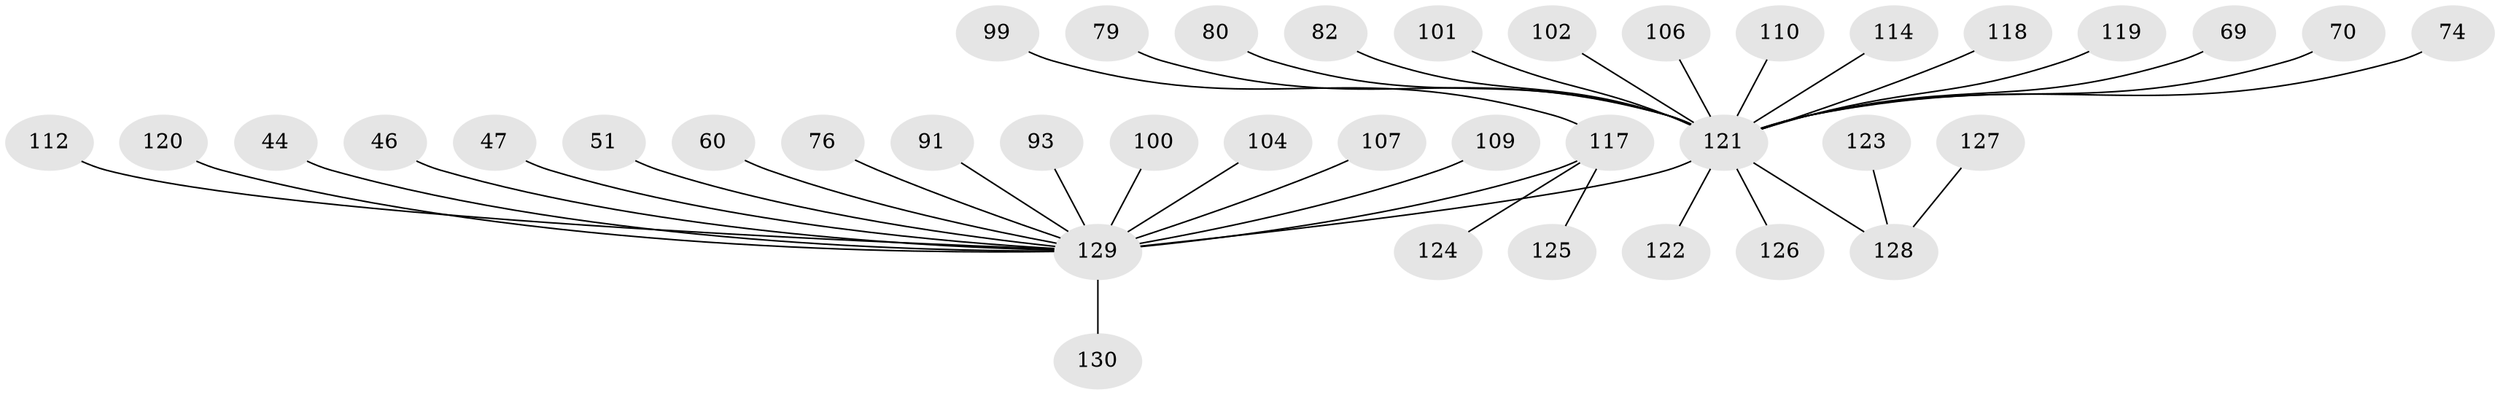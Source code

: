 // original degree distribution, {19: 0.007692307692307693, 21: 0.007692307692307693, 10: 0.007692307692307693, 1: 0.6846153846153846, 4: 0.046153846153846156, 5: 0.038461538461538464, 7: 0.023076923076923078, 2: 0.13076923076923078, 9: 0.007692307692307693, 3: 0.046153846153846156}
// Generated by graph-tools (version 1.1) at 2025/50/03/04/25 21:50:45]
// undirected, 39 vertices, 38 edges
graph export_dot {
graph [start="1"]
  node [color=gray90,style=filled];
  44;
  46;
  47;
  51;
  60;
  69;
  70;
  74 [super="+49"];
  76;
  79;
  80;
  82;
  91 [super="+73"];
  93;
  99;
  100;
  101;
  102;
  104;
  106 [super="+72"];
  107 [super="+90+94"];
  109;
  110;
  112 [super="+97+103"];
  114;
  117 [super="+37+43+23+27+34+55+65+75+88+96"];
  118 [super="+116"];
  119;
  120 [super="+40"];
  121 [super="+89+111+83+8+33+52+53+56+59+61+64"];
  122;
  123;
  124;
  125;
  126;
  127;
  128 [super="+115"];
  129 [super="+39+54+67+98+3+4+18+22+25+28+36+42"];
  130 [super="+50"];
  44 -- 129;
  46 -- 129;
  47 -- 129;
  51 -- 129;
  60 -- 129;
  69 -- 121;
  70 -- 121;
  74 -- 121;
  76 -- 129;
  79 -- 121;
  80 -- 121;
  82 -- 121;
  91 -- 129;
  93 -- 129;
  99 -- 117;
  100 -- 129;
  101 -- 121;
  102 -- 121;
  104 -- 129;
  106 -- 121;
  107 -- 129;
  109 -- 129;
  110 -- 121;
  112 -- 129;
  114 -- 121;
  117 -- 124;
  117 -- 125;
  117 -- 129 [weight=2];
  118 -- 121;
  119 -- 121;
  120 -- 129;
  121 -- 122;
  121 -- 128 [weight=2];
  121 -- 126;
  121 -- 129 [weight=4];
  123 -- 128;
  127 -- 128;
  129 -- 130;
}
